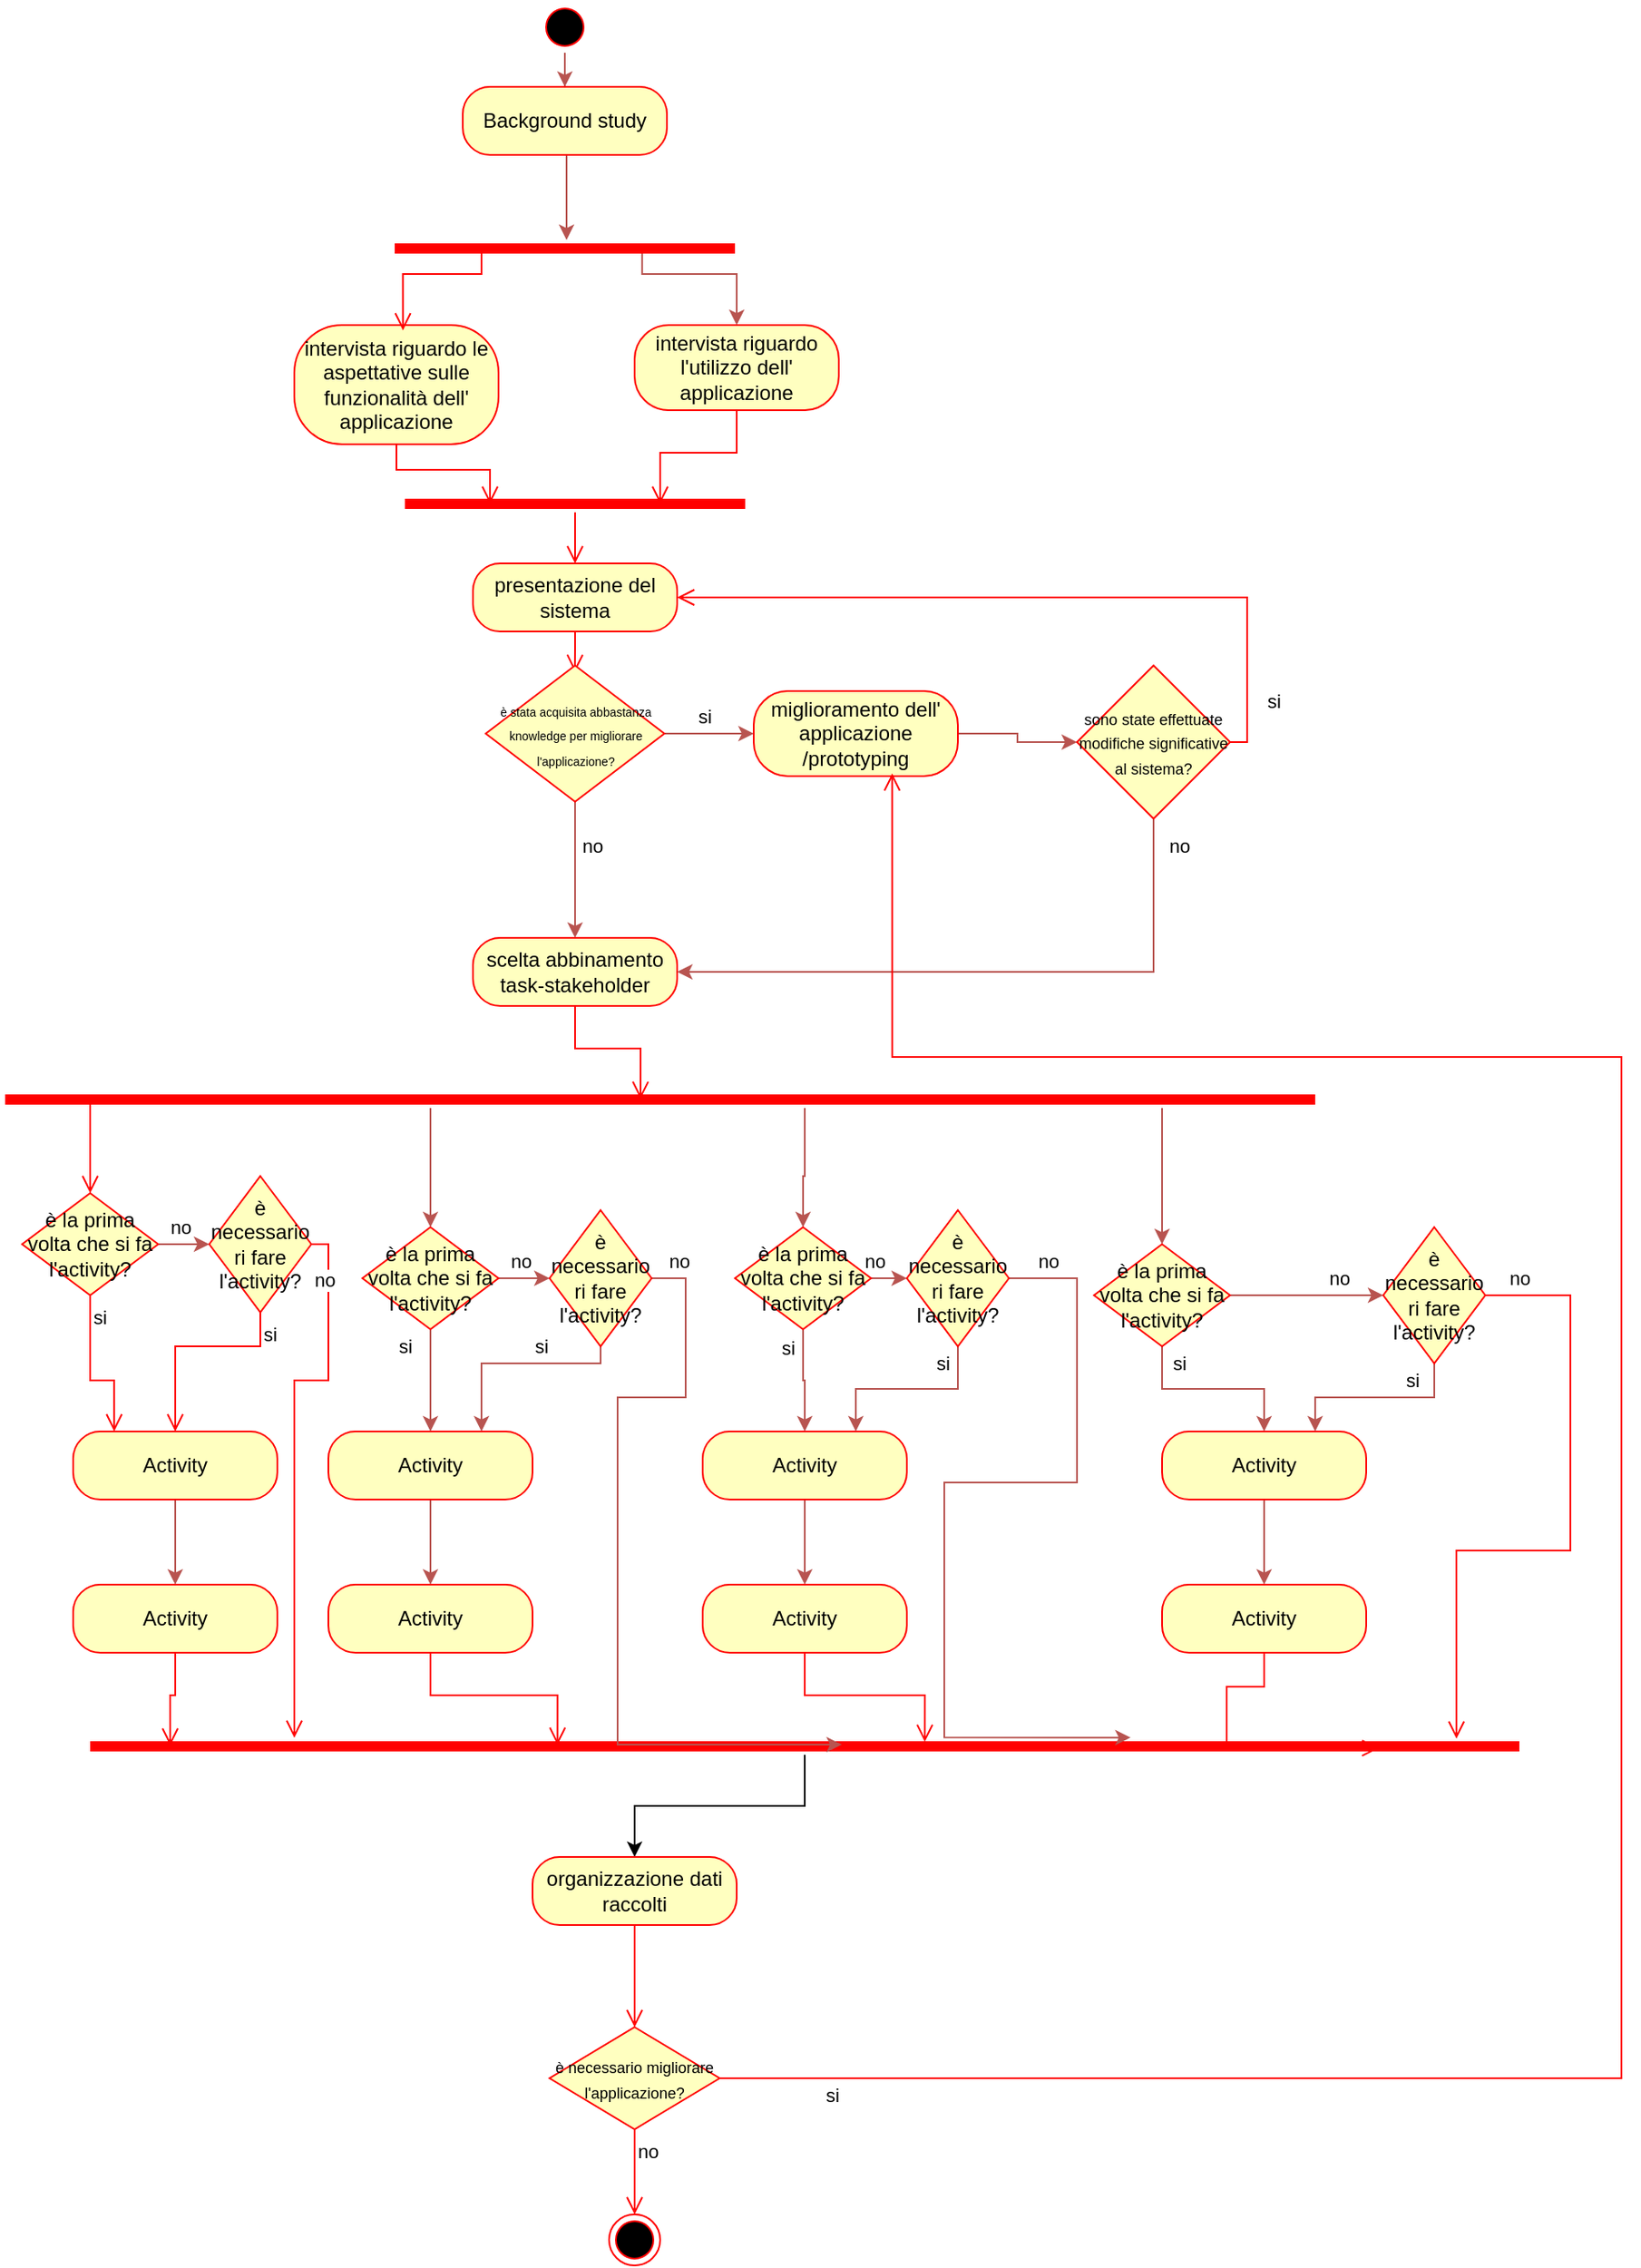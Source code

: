 <mxfile version="24.8.0">
  <diagram name="Pagina-1" id="WEDdbitrVK0wtf-hzy_Y">
    <mxGraphModel dx="724" dy="385" grid="1" gridSize="10" guides="1" tooltips="1" connect="1" arrows="1" fold="1" page="1" pageScale="1" pageWidth="827" pageHeight="1169" math="0" shadow="0">
      <root>
        <mxCell id="0" />
        <mxCell id="1" parent="0" />
        <mxCell id="6oTfmbWfJ7Sm30HUCNoA-73" value="" style="edgeStyle=orthogonalEdgeStyle;rounded=0;orthogonalLoop=1;jettySize=auto;html=1;entryX=0.5;entryY=0;entryDx=0;entryDy=0;fillColor=#f8cecc;strokeColor=#b85450;" parent="1" source="6oTfmbWfJ7Sm30HUCNoA-2" target="6oTfmbWfJ7Sm30HUCNoA-4" edge="1">
          <mxGeometry relative="1" as="geometry" />
        </mxCell>
        <mxCell id="6oTfmbWfJ7Sm30HUCNoA-2" value="" style="ellipse;html=1;shape=startState;fillColor=#000000;strokeColor=#ff0000;" parent="1" vertex="1">
          <mxGeometry x="384" width="30" height="30" as="geometry" />
        </mxCell>
        <mxCell id="6oTfmbWfJ7Sm30HUCNoA-74" value="" style="edgeStyle=orthogonalEdgeStyle;rounded=0;orthogonalLoop=1;jettySize=auto;html=1;entryX=0.505;entryY=0.444;entryDx=0;entryDy=0;entryPerimeter=0;fillColor=#f8cecc;strokeColor=#b85450;" parent="1" source="6oTfmbWfJ7Sm30HUCNoA-4" target="6oTfmbWfJ7Sm30HUCNoA-6" edge="1">
          <mxGeometry relative="1" as="geometry">
            <Array as="points">
              <mxPoint x="400" y="110" />
              <mxPoint x="400" y="110" />
            </Array>
          </mxGeometry>
        </mxCell>
        <mxCell id="6oTfmbWfJ7Sm30HUCNoA-4" value="Background study" style="rounded=1;whiteSpace=wrap;html=1;arcSize=40;fontColor=#000000;fillColor=#ffffc0;strokeColor=#ff0000;" parent="1" vertex="1">
          <mxGeometry x="339" y="50" width="120" height="40" as="geometry" />
        </mxCell>
        <mxCell id="6oTfmbWfJ7Sm30HUCNoA-75" value="" style="edgeStyle=orthogonalEdgeStyle;rounded=0;orthogonalLoop=1;jettySize=auto;html=1;entryX=0.5;entryY=0;entryDx=0;entryDy=0;exitX=0.727;exitY=0.507;exitDx=0;exitDy=0;exitPerimeter=0;fillColor=#f8cecc;strokeColor=#b85450;" parent="1" source="6oTfmbWfJ7Sm30HUCNoA-6" target="6oTfmbWfJ7Sm30HUCNoA-10" edge="1">
          <mxGeometry relative="1" as="geometry">
            <Array as="points">
              <mxPoint x="444" y="160" />
              <mxPoint x="500" y="160" />
            </Array>
          </mxGeometry>
        </mxCell>
        <mxCell id="6oTfmbWfJ7Sm30HUCNoA-6" value="" style="shape=line;html=1;strokeWidth=6;strokeColor=#ff0000;" parent="1" vertex="1">
          <mxGeometry x="299" y="100" width="200" height="90" as="geometry" />
        </mxCell>
        <mxCell id="6oTfmbWfJ7Sm30HUCNoA-8" value="intervista riguardo le aspettative sulle funzionalità dell&#39; applicazione" style="rounded=1;whiteSpace=wrap;html=1;arcSize=40;fontColor=#000000;fillColor=#ffffc0;strokeColor=#ff0000;" parent="1" vertex="1">
          <mxGeometry x="240" y="190" width="120" height="70" as="geometry" />
        </mxCell>
        <mxCell id="6oTfmbWfJ7Sm30HUCNoA-9" value="" style="edgeStyle=orthogonalEdgeStyle;html=1;verticalAlign=bottom;endArrow=open;endSize=8;strokeColor=#ff0000;rounded=0;entryX=0.25;entryY=0.5;entryDx=0;entryDy=0;entryPerimeter=0;" parent="1" source="6oTfmbWfJ7Sm30HUCNoA-8" target="6oTfmbWfJ7Sm30HUCNoA-16" edge="1">
          <mxGeometry relative="1" as="geometry">
            <mxPoint x="300" y="340" as="targetPoint" />
          </mxGeometry>
        </mxCell>
        <mxCell id="6oTfmbWfJ7Sm30HUCNoA-10" value="intervista riguardo l&#39;utilizzo dell&#39; applicazione" style="rounded=1;whiteSpace=wrap;html=1;arcSize=40;fontColor=#000000;fillColor=#ffffc0;strokeColor=#ff0000;" parent="1" vertex="1">
          <mxGeometry x="440" y="190" width="120" height="50" as="geometry" />
        </mxCell>
        <mxCell id="6oTfmbWfJ7Sm30HUCNoA-11" value="" style="edgeStyle=orthogonalEdgeStyle;html=1;verticalAlign=bottom;endArrow=open;endSize=8;strokeColor=#ff0000;rounded=0;entryX=0.75;entryY=0.5;entryDx=0;entryDy=0;entryPerimeter=0;" parent="1" source="6oTfmbWfJ7Sm30HUCNoA-10" target="6oTfmbWfJ7Sm30HUCNoA-16" edge="1">
          <mxGeometry relative="1" as="geometry">
            <mxPoint x="500" y="340" as="targetPoint" />
          </mxGeometry>
        </mxCell>
        <mxCell id="6oTfmbWfJ7Sm30HUCNoA-13" value="" style="edgeStyle=orthogonalEdgeStyle;html=1;verticalAlign=bottom;endArrow=open;endSize=8;strokeColor=#ff0000;rounded=0;entryX=0.532;entryY=0.045;entryDx=0;entryDy=0;entryPerimeter=0;exitX=0.25;exitY=0.5;exitDx=0;exitDy=0;exitPerimeter=0;" parent="1" source="6oTfmbWfJ7Sm30HUCNoA-6" target="6oTfmbWfJ7Sm30HUCNoA-8" edge="1">
          <mxGeometry relative="1" as="geometry">
            <mxPoint x="415" y="270" as="targetPoint" />
            <mxPoint x="340" y="209" as="sourcePoint" />
            <Array as="points">
              <mxPoint x="350" y="145" />
              <mxPoint x="350" y="160" />
              <mxPoint x="304" y="160" />
            </Array>
          </mxGeometry>
        </mxCell>
        <mxCell id="6oTfmbWfJ7Sm30HUCNoA-16" value="" style="shape=line;html=1;strokeWidth=6;strokeColor=#ff0000;" parent="1" vertex="1">
          <mxGeometry x="305" y="290" width="200" height="10" as="geometry" />
        </mxCell>
        <mxCell id="6oTfmbWfJ7Sm30HUCNoA-17" value="" style="edgeStyle=orthogonalEdgeStyle;html=1;verticalAlign=bottom;endArrow=open;endSize=8;strokeColor=#ff0000;rounded=0;entryX=0.5;entryY=0;entryDx=0;entryDy=0;" parent="1" source="6oTfmbWfJ7Sm30HUCNoA-16" target="6oTfmbWfJ7Sm30HUCNoA-18" edge="1">
          <mxGeometry relative="1" as="geometry">
            <mxPoint x="400" y="380" as="targetPoint" />
          </mxGeometry>
        </mxCell>
        <mxCell id="6oTfmbWfJ7Sm30HUCNoA-18" value="presentazione del sistema" style="rounded=1;whiteSpace=wrap;html=1;arcSize=40;fontColor=#000000;fillColor=#ffffc0;strokeColor=#ff0000;" parent="1" vertex="1">
          <mxGeometry x="345" y="330" width="120" height="40" as="geometry" />
        </mxCell>
        <mxCell id="6oTfmbWfJ7Sm30HUCNoA-19" value="" style="edgeStyle=orthogonalEdgeStyle;html=1;verticalAlign=bottom;endArrow=open;endSize=8;strokeColor=#ff0000;rounded=0;entryX=0.499;entryY=0.048;entryDx=0;entryDy=0;entryPerimeter=0;" parent="1" source="6oTfmbWfJ7Sm30HUCNoA-18" target="6oTfmbWfJ7Sm30HUCNoA-22" edge="1">
          <mxGeometry relative="1" as="geometry">
            <mxPoint x="400" y="450" as="targetPoint" />
          </mxGeometry>
        </mxCell>
        <mxCell id="6oTfmbWfJ7Sm30HUCNoA-77" value="" style="edgeStyle=orthogonalEdgeStyle;rounded=0;orthogonalLoop=1;jettySize=auto;html=1;fillColor=#f8cecc;strokeColor=#b85450;entryX=0;entryY=0.5;entryDx=0;entryDy=0;" parent="1" source="6oTfmbWfJ7Sm30HUCNoA-22" target="6oTfmbWfJ7Sm30HUCNoA-25" edge="1">
          <mxGeometry relative="1" as="geometry">
            <mxPoint x="520" y="380" as="targetPoint" />
          </mxGeometry>
        </mxCell>
        <mxCell id="6oTfmbWfJ7Sm30HUCNoA-78" value="&lt;div&gt;si&lt;/div&gt;" style="edgeLabel;html=1;align=center;verticalAlign=middle;resizable=0;points=[];" parent="6oTfmbWfJ7Sm30HUCNoA-77" vertex="1" connectable="0">
          <mxGeometry x="-0.222" y="4" relative="1" as="geometry">
            <mxPoint x="3" y="-6" as="offset" />
          </mxGeometry>
        </mxCell>
        <mxCell id="6oTfmbWfJ7Sm30HUCNoA-84" value="" style="edgeStyle=orthogonalEdgeStyle;rounded=0;orthogonalLoop=1;jettySize=auto;html=1;fillColor=#f8cecc;strokeColor=#b85450;" parent="1" source="6oTfmbWfJ7Sm30HUCNoA-22" target="6oTfmbWfJ7Sm30HUCNoA-27" edge="1">
          <mxGeometry relative="1" as="geometry" />
        </mxCell>
        <mxCell id="6oTfmbWfJ7Sm30HUCNoA-85" value="no" style="edgeLabel;html=1;align=center;verticalAlign=middle;resizable=0;points=[];" parent="6oTfmbWfJ7Sm30HUCNoA-84" vertex="1" connectable="0">
          <mxGeometry x="-0.354" y="5" relative="1" as="geometry">
            <mxPoint x="5" as="offset" />
          </mxGeometry>
        </mxCell>
        <mxCell id="6oTfmbWfJ7Sm30HUCNoA-22" value="&lt;font style=&quot;font-size: 7px;&quot;&gt;è stata acquisita abbastanza knowledge per migliorare l&#39;applicazione?&lt;/font&gt;" style="rhombus;whiteSpace=wrap;html=1;fontColor=#000000;fillColor=#ffffc0;strokeColor=#ff0000;" parent="1" vertex="1">
          <mxGeometry x="352.5" y="390" width="105" height="80" as="geometry" />
        </mxCell>
        <mxCell id="6oTfmbWfJ7Sm30HUCNoA-86" value="" style="edgeStyle=orthogonalEdgeStyle;rounded=0;orthogonalLoop=1;jettySize=auto;html=1;fillColor=#f8cecc;strokeColor=#b85450;" parent="1" source="6oTfmbWfJ7Sm30HUCNoA-25" target="6oTfmbWfJ7Sm30HUCNoA-47" edge="1">
          <mxGeometry relative="1" as="geometry" />
        </mxCell>
        <mxCell id="6oTfmbWfJ7Sm30HUCNoA-25" value="miglioramento dell&#39; applicazione /prototyping" style="rounded=1;whiteSpace=wrap;html=1;arcSize=40;fontColor=#000000;fillColor=#ffffc0;strokeColor=#ff0000;" parent="1" vertex="1">
          <mxGeometry x="510" y="405" width="120" height="50" as="geometry" />
        </mxCell>
        <mxCell id="6oTfmbWfJ7Sm30HUCNoA-27" value="scelta abbinamento task-stakeholder" style="rounded=1;whiteSpace=wrap;html=1;arcSize=40;fontColor=#000000;fillColor=#ffffc0;strokeColor=#ff0000;" parent="1" vertex="1">
          <mxGeometry x="345" y="550" width="120" height="40" as="geometry" />
        </mxCell>
        <mxCell id="6oTfmbWfJ7Sm30HUCNoA-28" value="" style="edgeStyle=orthogonalEdgeStyle;html=1;verticalAlign=bottom;endArrow=open;endSize=8;strokeColor=#ff0000;rounded=0;entryX=0.485;entryY=0.466;entryDx=0;entryDy=0;entryPerimeter=0;" parent="1" source="6oTfmbWfJ7Sm30HUCNoA-27" target="6oTfmbWfJ7Sm30HUCNoA-29" edge="1">
          <mxGeometry relative="1" as="geometry">
            <mxPoint x="400" y="640" as="targetPoint" />
            <Array as="points" />
          </mxGeometry>
        </mxCell>
        <mxCell id="pDNAQS96Y4eRlYrxa5AR-19" value="" style="edgeStyle=orthogonalEdgeStyle;rounded=0;orthogonalLoop=1;jettySize=auto;html=1;entryX=0.5;entryY=0;entryDx=0;entryDy=0;fillColor=#f8cecc;strokeColor=#b85450;" edge="1" parent="1" source="6oTfmbWfJ7Sm30HUCNoA-29" target="pDNAQS96Y4eRlYrxa5AR-17">
          <mxGeometry relative="1" as="geometry">
            <Array as="points">
              <mxPoint x="320" y="660" />
              <mxPoint x="320" y="660" />
            </Array>
          </mxGeometry>
        </mxCell>
        <mxCell id="pDNAQS96Y4eRlYrxa5AR-29" value="" style="edgeStyle=orthogonalEdgeStyle;rounded=0;orthogonalLoop=1;jettySize=auto;html=1;fillColor=#f8cecc;strokeColor=#b85450;entryX=0.5;entryY=0;entryDx=0;entryDy=0;" edge="1" parent="1" source="6oTfmbWfJ7Sm30HUCNoA-29" target="pDNAQS96Y4eRlYrxa5AR-27">
          <mxGeometry relative="1" as="geometry">
            <mxPoint x="580" y="700" as="targetPoint" />
            <Array as="points">
              <mxPoint x="540" y="690" />
              <mxPoint x="539" y="690" />
            </Array>
          </mxGeometry>
        </mxCell>
        <mxCell id="pDNAQS96Y4eRlYrxa5AR-40" value="" style="edgeStyle=orthogonalEdgeStyle;rounded=0;orthogonalLoop=1;jettySize=auto;html=1;entryX=0.5;entryY=0;entryDx=0;entryDy=0;fillColor=#f8cecc;strokeColor=#b85450;" edge="1" parent="1" source="6oTfmbWfJ7Sm30HUCNoA-29" target="pDNAQS96Y4eRlYrxa5AR-38">
          <mxGeometry relative="1" as="geometry">
            <Array as="points">
              <mxPoint x="750" y="670" />
              <mxPoint x="750" y="670" />
            </Array>
          </mxGeometry>
        </mxCell>
        <mxCell id="6oTfmbWfJ7Sm30HUCNoA-29" value="" style="shape=line;html=1;strokeWidth=6;strokeColor=#ff0000;" parent="1" vertex="1">
          <mxGeometry x="70" y="640" width="770" height="10" as="geometry" />
        </mxCell>
        <mxCell id="6oTfmbWfJ7Sm30HUCNoA-32" value="" style="edgeStyle=orthogonalEdgeStyle;html=1;verticalAlign=bottom;endArrow=open;endSize=8;strokeColor=#ff0000;rounded=0;entryX=0.5;entryY=0;entryDx=0;entryDy=0;exitX=0.079;exitY=0.4;exitDx=0;exitDy=0;exitPerimeter=0;" parent="1" source="6oTfmbWfJ7Sm30HUCNoA-29" target="pDNAQS96Y4eRlYrxa5AR-4" edge="1">
          <mxGeometry relative="1" as="geometry">
            <mxPoint x="245" y="700" as="targetPoint" />
            <mxPoint x="130" y="650" as="sourcePoint" />
            <Array as="points">
              <mxPoint x="120" y="670" />
              <mxPoint x="120" y="670" />
            </Array>
          </mxGeometry>
        </mxCell>
        <mxCell id="6oTfmbWfJ7Sm30HUCNoA-59" value="" style="edgeStyle=orthogonalEdgeStyle;rounded=0;orthogonalLoop=1;jettySize=auto;html=1;fillColor=#f8cecc;strokeColor=#b85450;" parent="1" source="6oTfmbWfJ7Sm30HUCNoA-36" target="6oTfmbWfJ7Sm30HUCNoA-51" edge="1">
          <mxGeometry relative="1" as="geometry" />
        </mxCell>
        <mxCell id="6oTfmbWfJ7Sm30HUCNoA-36" value="Activity" style="rounded=1;whiteSpace=wrap;html=1;arcSize=40;fontColor=#000000;fillColor=#ffffc0;strokeColor=#ff0000;" parent="1" vertex="1">
          <mxGeometry x="110" y="840" width="120" height="40" as="geometry" />
        </mxCell>
        <mxCell id="6oTfmbWfJ7Sm30HUCNoA-60" value="" style="edgeStyle=orthogonalEdgeStyle;rounded=0;orthogonalLoop=1;jettySize=auto;html=1;fillColor=#f8cecc;strokeColor=#b85450;" parent="1" source="6oTfmbWfJ7Sm30HUCNoA-38" target="6oTfmbWfJ7Sm30HUCNoA-53" edge="1">
          <mxGeometry relative="1" as="geometry" />
        </mxCell>
        <mxCell id="6oTfmbWfJ7Sm30HUCNoA-38" value="Activity" style="rounded=1;whiteSpace=wrap;html=1;arcSize=40;fontColor=#000000;fillColor=#ffffc0;strokeColor=#ff0000;" parent="1" vertex="1">
          <mxGeometry x="260" y="840" width="120" height="40" as="geometry" />
        </mxCell>
        <mxCell id="6oTfmbWfJ7Sm30HUCNoA-61" value="" style="edgeStyle=orthogonalEdgeStyle;rounded=0;orthogonalLoop=1;jettySize=auto;html=1;fillColor=#f8cecc;strokeColor=#b85450;" parent="1" source="6oTfmbWfJ7Sm30HUCNoA-40" target="6oTfmbWfJ7Sm30HUCNoA-55" edge="1">
          <mxGeometry relative="1" as="geometry" />
        </mxCell>
        <mxCell id="6oTfmbWfJ7Sm30HUCNoA-40" value="Activity" style="rounded=1;whiteSpace=wrap;html=1;arcSize=40;fontColor=#000000;fillColor=#ffffc0;strokeColor=#ff0000;" parent="1" vertex="1">
          <mxGeometry x="480" y="840" width="120" height="40" as="geometry" />
        </mxCell>
        <mxCell id="6oTfmbWfJ7Sm30HUCNoA-62" value="" style="edgeStyle=orthogonalEdgeStyle;rounded=0;orthogonalLoop=1;jettySize=auto;html=1;fillColor=#f8cecc;strokeColor=#b85450;" parent="1" source="6oTfmbWfJ7Sm30HUCNoA-42" target="6oTfmbWfJ7Sm30HUCNoA-57" edge="1">
          <mxGeometry relative="1" as="geometry" />
        </mxCell>
        <mxCell id="6oTfmbWfJ7Sm30HUCNoA-42" value="Activity" style="rounded=1;whiteSpace=wrap;html=1;arcSize=40;fontColor=#000000;fillColor=#ffffc0;strokeColor=#ff0000;" parent="1" vertex="1">
          <mxGeometry x="750" y="840" width="120" height="40" as="geometry" />
        </mxCell>
        <mxCell id="6oTfmbWfJ7Sm30HUCNoA-82" value="" style="edgeStyle=orthogonalEdgeStyle;rounded=0;orthogonalLoop=1;jettySize=auto;html=1;fillColor=#f8cecc;strokeColor=#b85450;" parent="1" source="6oTfmbWfJ7Sm30HUCNoA-47" target="6oTfmbWfJ7Sm30HUCNoA-27" edge="1">
          <mxGeometry relative="1" as="geometry">
            <Array as="points">
              <mxPoint x="745" y="570" />
            </Array>
          </mxGeometry>
        </mxCell>
        <mxCell id="6oTfmbWfJ7Sm30HUCNoA-83" value="&lt;div&gt;no&lt;/div&gt;" style="edgeLabel;html=1;align=center;verticalAlign=middle;resizable=0;points=[];" parent="6oTfmbWfJ7Sm30HUCNoA-82" vertex="1" connectable="0">
          <mxGeometry x="-0.914" y="3" relative="1" as="geometry">
            <mxPoint x="12" as="offset" />
          </mxGeometry>
        </mxCell>
        <mxCell id="6oTfmbWfJ7Sm30HUCNoA-47" value="&lt;font style=&quot;font-size: 9px;&quot;&gt;sono state effettuate modifiche significative al sistema?&lt;/font&gt;" style="rhombus;whiteSpace=wrap;html=1;fontColor=#000000;fillColor=#ffffc0;strokeColor=#ff0000;" parent="1" vertex="1">
          <mxGeometry x="700" y="390" width="90" height="90" as="geometry" />
        </mxCell>
        <mxCell id="6oTfmbWfJ7Sm30HUCNoA-48" value="si" style="edgeStyle=orthogonalEdgeStyle;html=1;align=left;verticalAlign=bottom;endArrow=open;endSize=8;strokeColor=#ff0000;rounded=0;entryX=1;entryY=0.5;entryDx=0;entryDy=0;exitX=1;exitY=0.5;exitDx=0;exitDy=0;" parent="1" source="6oTfmbWfJ7Sm30HUCNoA-47" target="6oTfmbWfJ7Sm30HUCNoA-18" edge="1">
          <mxGeometry x="-0.884" y="-10" relative="1" as="geometry">
            <mxPoint x="580" y="340" as="targetPoint" />
            <mxPoint x="770.034" y="420.034" as="sourcePoint" />
            <mxPoint as="offset" />
          </mxGeometry>
        </mxCell>
        <mxCell id="6oTfmbWfJ7Sm30HUCNoA-51" value="Activity" style="rounded=1;whiteSpace=wrap;html=1;arcSize=40;fontColor=#000000;fillColor=#ffffc0;strokeColor=#ff0000;" parent="1" vertex="1">
          <mxGeometry x="110" y="930" width="120" height="40" as="geometry" />
        </mxCell>
        <mxCell id="6oTfmbWfJ7Sm30HUCNoA-52" value="" style="edgeStyle=orthogonalEdgeStyle;html=1;verticalAlign=bottom;endArrow=open;endSize=8;strokeColor=#ff0000;rounded=0;entryX=0.056;entryY=0.459;entryDx=0;entryDy=0;entryPerimeter=0;" parent="1" source="6oTfmbWfJ7Sm30HUCNoA-51" target="6oTfmbWfJ7Sm30HUCNoA-63" edge="1">
          <mxGeometry relative="1" as="geometry">
            <mxPoint x="210" y="890" as="targetPoint" />
          </mxGeometry>
        </mxCell>
        <mxCell id="6oTfmbWfJ7Sm30HUCNoA-53" value="Activity" style="rounded=1;whiteSpace=wrap;html=1;arcSize=40;fontColor=#000000;fillColor=#ffffc0;strokeColor=#ff0000;" parent="1" vertex="1">
          <mxGeometry x="260" y="930" width="120" height="40" as="geometry" />
        </mxCell>
        <mxCell id="6oTfmbWfJ7Sm30HUCNoA-54" value="" style="edgeStyle=orthogonalEdgeStyle;html=1;verticalAlign=bottom;endArrow=open;endSize=8;strokeColor=#ff0000;rounded=0;entryX=0.327;entryY=0.414;entryDx=0;entryDy=0;entryPerimeter=0;" parent="1" source="6oTfmbWfJ7Sm30HUCNoA-53" target="6oTfmbWfJ7Sm30HUCNoA-63" edge="1">
          <mxGeometry relative="1" as="geometry">
            <mxPoint x="354" y="890" as="targetPoint" />
          </mxGeometry>
        </mxCell>
        <mxCell id="6oTfmbWfJ7Sm30HUCNoA-55" value="Activity" style="rounded=1;whiteSpace=wrap;html=1;arcSize=40;fontColor=#000000;fillColor=#ffffc0;strokeColor=#ff0000;" parent="1" vertex="1">
          <mxGeometry x="480" y="930" width="120" height="40" as="geometry" />
        </mxCell>
        <mxCell id="6oTfmbWfJ7Sm30HUCNoA-56" value="" style="edgeStyle=orthogonalEdgeStyle;html=1;verticalAlign=bottom;endArrow=open;endSize=8;strokeColor=#ff0000;rounded=0;entryX=0.584;entryY=0.243;entryDx=0;entryDy=0;entryPerimeter=0;" parent="1" source="6oTfmbWfJ7Sm30HUCNoA-55" target="6oTfmbWfJ7Sm30HUCNoA-63" edge="1">
          <mxGeometry relative="1" as="geometry">
            <mxPoint x="490" y="890" as="targetPoint" />
          </mxGeometry>
        </mxCell>
        <mxCell id="6oTfmbWfJ7Sm30HUCNoA-57" value="Activity" style="rounded=1;whiteSpace=wrap;html=1;arcSize=40;fontColor=#000000;fillColor=#ffffc0;strokeColor=#ff0000;" parent="1" vertex="1">
          <mxGeometry x="750" y="930" width="120" height="40" as="geometry" />
        </mxCell>
        <mxCell id="6oTfmbWfJ7Sm30HUCNoA-58" value="" style="edgeStyle=orthogonalEdgeStyle;html=1;verticalAlign=bottom;endArrow=open;endSize=8;strokeColor=#ff0000;rounded=0;entryX=0.902;entryY=0.603;entryDx=0;entryDy=0;entryPerimeter=0;" parent="1" source="6oTfmbWfJ7Sm30HUCNoA-57" target="6oTfmbWfJ7Sm30HUCNoA-63" edge="1">
          <mxGeometry relative="1" as="geometry">
            <mxPoint x="620" y="890" as="targetPoint" />
            <Array as="points">
              <mxPoint x="810" y="990" />
              <mxPoint x="788" y="990" />
            </Array>
          </mxGeometry>
        </mxCell>
        <mxCell id="pDNAQS96Y4eRlYrxa5AR-3" value="" style="edgeStyle=orthogonalEdgeStyle;rounded=0;orthogonalLoop=1;jettySize=auto;html=1;" edge="1" parent="1" source="6oTfmbWfJ7Sm30HUCNoA-63" target="6oTfmbWfJ7Sm30HUCNoA-65">
          <mxGeometry relative="1" as="geometry" />
        </mxCell>
        <mxCell id="6oTfmbWfJ7Sm30HUCNoA-63" value="" style="shape=line;html=1;strokeWidth=6;strokeColor=#ff0000;" parent="1" vertex="1">
          <mxGeometry x="120" y="1020" width="840" height="10" as="geometry" />
        </mxCell>
        <mxCell id="6oTfmbWfJ7Sm30HUCNoA-65" value="organizzazione dati raccolti" style="rounded=1;whiteSpace=wrap;html=1;arcSize=40;fontColor=#000000;fillColor=#ffffc0;strokeColor=#ff0000;" parent="1" vertex="1">
          <mxGeometry x="380" y="1090" width="120" height="40" as="geometry" />
        </mxCell>
        <mxCell id="6oTfmbWfJ7Sm30HUCNoA-66" value="" style="edgeStyle=orthogonalEdgeStyle;html=1;verticalAlign=bottom;endArrow=open;endSize=8;strokeColor=#ff0000;rounded=0;entryX=0.5;entryY=0;entryDx=0;entryDy=0;" parent="1" source="6oTfmbWfJ7Sm30HUCNoA-65" target="6oTfmbWfJ7Sm30HUCNoA-68" edge="1">
          <mxGeometry relative="1" as="geometry">
            <mxPoint x="440" y="1030" as="targetPoint" />
          </mxGeometry>
        </mxCell>
        <mxCell id="6oTfmbWfJ7Sm30HUCNoA-68" value="&lt;font style=&quot;font-size: 9px;&quot;&gt;è necessario migliorare l&#39;applicazione?&lt;/font&gt;" style="rhombus;whiteSpace=wrap;html=1;fontColor=#000000;fillColor=#ffffc0;strokeColor=#ff0000;" parent="1" vertex="1">
          <mxGeometry x="390" y="1190" width="100" height="60" as="geometry" />
        </mxCell>
        <mxCell id="6oTfmbWfJ7Sm30HUCNoA-70" value="no" style="edgeStyle=orthogonalEdgeStyle;html=1;align=left;verticalAlign=top;endArrow=open;endSize=8;strokeColor=#ff0000;rounded=0;" parent="1" source="6oTfmbWfJ7Sm30HUCNoA-68" target="6oTfmbWfJ7Sm30HUCNoA-71" edge="1">
          <mxGeometry x="-1" relative="1" as="geometry">
            <mxPoint x="440" y="1115" as="targetPoint" />
          </mxGeometry>
        </mxCell>
        <mxCell id="6oTfmbWfJ7Sm30HUCNoA-71" value="" style="ellipse;html=1;shape=endState;fillColor=#000000;strokeColor=#ff0000;" parent="1" vertex="1">
          <mxGeometry x="425" y="1300" width="30" height="30" as="geometry" />
        </mxCell>
        <mxCell id="6oTfmbWfJ7Sm30HUCNoA-87" value="" style="edgeStyle=orthogonalEdgeStyle;html=1;verticalAlign=bottom;endArrow=open;endSize=8;strokeColor=#ff0000;rounded=0;entryX=0.678;entryY=0.967;entryDx=0;entryDy=0;entryPerimeter=0;exitX=1;exitY=0.5;exitDx=0;exitDy=0;" parent="1" source="6oTfmbWfJ7Sm30HUCNoA-68" target="6oTfmbWfJ7Sm30HUCNoA-25" edge="1">
          <mxGeometry relative="1" as="geometry">
            <mxPoint x="629.5" y="1090" as="targetPoint" />
            <mxPoint x="628.5" y="1008" as="sourcePoint" />
            <Array as="points">
              <mxPoint x="1020" y="1220" />
              <mxPoint x="1020" y="620" />
              <mxPoint x="591" y="620" />
            </Array>
          </mxGeometry>
        </mxCell>
        <mxCell id="6oTfmbWfJ7Sm30HUCNoA-88" value="si" style="edgeLabel;html=1;align=center;verticalAlign=middle;resizable=0;points=[];" parent="6oTfmbWfJ7Sm30HUCNoA-87" vertex="1" connectable="0">
          <mxGeometry x="-0.835" y="-3" relative="1" as="geometry">
            <mxPoint x="-77" y="7" as="offset" />
          </mxGeometry>
        </mxCell>
        <mxCell id="pDNAQS96Y4eRlYrxa5AR-13" value="" style="edgeStyle=orthogonalEdgeStyle;rounded=0;orthogonalLoop=1;jettySize=auto;html=1;fillColor=#f8cecc;strokeColor=#b85450;" edge="1" parent="1" source="pDNAQS96Y4eRlYrxa5AR-4" target="pDNAQS96Y4eRlYrxa5AR-10">
          <mxGeometry relative="1" as="geometry" />
        </mxCell>
        <mxCell id="pDNAQS96Y4eRlYrxa5AR-14" value="no" style="edgeLabel;html=1;align=center;verticalAlign=middle;resizable=0;points=[];" vertex="1" connectable="0" parent="pDNAQS96Y4eRlYrxa5AR-13">
          <mxGeometry x="0.54" y="-2" relative="1" as="geometry">
            <mxPoint x="-6" y="-12" as="offset" />
          </mxGeometry>
        </mxCell>
        <mxCell id="pDNAQS96Y4eRlYrxa5AR-4" value="è la prima volta che si fa l&#39;activity?" style="rhombus;whiteSpace=wrap;html=1;fontColor=#000000;fillColor=#ffffc0;strokeColor=#ff0000;" vertex="1" parent="1">
          <mxGeometry x="80" y="700" width="80" height="60" as="geometry" />
        </mxCell>
        <mxCell id="pDNAQS96Y4eRlYrxa5AR-6" value="si" style="edgeStyle=orthogonalEdgeStyle;html=1;align=left;verticalAlign=top;endArrow=open;endSize=8;strokeColor=#ff0000;rounded=0;entryX=0.201;entryY=0;entryDx=0;entryDy=0;entryPerimeter=0;" edge="1" source="pDNAQS96Y4eRlYrxa5AR-4" parent="1" target="6oTfmbWfJ7Sm30HUCNoA-36">
          <mxGeometry x="-1" relative="1" as="geometry">
            <mxPoint x="80" y="840" as="targetPoint" />
            <Array as="points">
              <mxPoint x="120" y="810" />
              <mxPoint x="134" y="810" />
            </Array>
          </mxGeometry>
        </mxCell>
        <mxCell id="pDNAQS96Y4eRlYrxa5AR-10" value="è necessario ri fare l&#39;activity?" style="rhombus;whiteSpace=wrap;html=1;fontColor=#000000;fillColor=#ffffc0;strokeColor=#ff0000;" vertex="1" parent="1">
          <mxGeometry x="190" y="690" width="60" height="80" as="geometry" />
        </mxCell>
        <mxCell id="pDNAQS96Y4eRlYrxa5AR-11" value="no" style="edgeStyle=orthogonalEdgeStyle;html=1;align=left;verticalAlign=bottom;endArrow=open;endSize=8;strokeColor=#ff0000;rounded=0;" edge="1" parent="1">
          <mxGeometry x="-0.75" y="-10" relative="1" as="geometry">
            <mxPoint x="240" y="1020" as="targetPoint" />
            <mxPoint x="250" y="730" as="sourcePoint" />
            <Array as="points">
              <mxPoint x="260" y="730" />
              <mxPoint x="260" y="810" />
              <mxPoint x="240" y="810" />
              <mxPoint x="240" y="1020" />
            </Array>
            <mxPoint as="offset" />
          </mxGeometry>
        </mxCell>
        <mxCell id="pDNAQS96Y4eRlYrxa5AR-12" value="&lt;div&gt;si&lt;/div&gt;" style="edgeStyle=orthogonalEdgeStyle;html=1;align=left;verticalAlign=top;endArrow=open;endSize=8;strokeColor=#ff0000;rounded=0;entryX=0.5;entryY=0;entryDx=0;entryDy=0;" edge="1" source="pDNAQS96Y4eRlYrxa5AR-10" parent="1" target="6oTfmbWfJ7Sm30HUCNoA-36">
          <mxGeometry x="-1" relative="1" as="geometry">
            <mxPoint x="230" y="810" as="targetPoint" />
            <Array as="points">
              <mxPoint x="220" y="790" />
              <mxPoint x="170" y="790" />
            </Array>
          </mxGeometry>
        </mxCell>
        <mxCell id="pDNAQS96Y4eRlYrxa5AR-15" value="" style="edgeStyle=orthogonalEdgeStyle;rounded=0;orthogonalLoop=1;jettySize=auto;html=1;fillColor=#f8cecc;strokeColor=#b85450;" edge="1" parent="1" source="pDNAQS96Y4eRlYrxa5AR-17" target="pDNAQS96Y4eRlYrxa5AR-18">
          <mxGeometry relative="1" as="geometry" />
        </mxCell>
        <mxCell id="pDNAQS96Y4eRlYrxa5AR-16" value="no" style="edgeLabel;html=1;align=center;verticalAlign=middle;resizable=0;points=[];" vertex="1" connectable="0" parent="pDNAQS96Y4eRlYrxa5AR-15">
          <mxGeometry x="0.54" y="-2" relative="1" as="geometry">
            <mxPoint x="-6" y="-12" as="offset" />
          </mxGeometry>
        </mxCell>
        <mxCell id="pDNAQS96Y4eRlYrxa5AR-20" value="" style="edgeStyle=orthogonalEdgeStyle;rounded=0;orthogonalLoop=1;jettySize=auto;html=1;fillColor=#f8cecc;strokeColor=#b85450;" edge="1" parent="1" source="pDNAQS96Y4eRlYrxa5AR-17" target="6oTfmbWfJ7Sm30HUCNoA-38">
          <mxGeometry relative="1" as="geometry" />
        </mxCell>
        <mxCell id="pDNAQS96Y4eRlYrxa5AR-42" value="si" style="edgeLabel;html=1;align=center;verticalAlign=middle;resizable=0;points=[];" vertex="1" connectable="0" parent="pDNAQS96Y4eRlYrxa5AR-20">
          <mxGeometry x="-0.5" y="2" relative="1" as="geometry">
            <mxPoint x="-17" y="-5" as="offset" />
          </mxGeometry>
        </mxCell>
        <mxCell id="pDNAQS96Y4eRlYrxa5AR-17" value="è la prima volta che si fa l&#39;activity?" style="rhombus;whiteSpace=wrap;html=1;fontColor=#000000;fillColor=#ffffc0;strokeColor=#ff0000;" vertex="1" parent="1">
          <mxGeometry x="280" y="720" width="80" height="60" as="geometry" />
        </mxCell>
        <mxCell id="pDNAQS96Y4eRlYrxa5AR-21" value="" style="edgeStyle=orthogonalEdgeStyle;rounded=0;orthogonalLoop=1;jettySize=auto;html=1;entryX=0.75;entryY=0;entryDx=0;entryDy=0;fillColor=#f8cecc;strokeColor=#b85450;" edge="1" parent="1" source="pDNAQS96Y4eRlYrxa5AR-18" target="6oTfmbWfJ7Sm30HUCNoA-38">
          <mxGeometry relative="1" as="geometry">
            <Array as="points">
              <mxPoint x="420" y="800" />
              <mxPoint x="350" y="800" />
            </Array>
          </mxGeometry>
        </mxCell>
        <mxCell id="pDNAQS96Y4eRlYrxa5AR-22" value="si" style="edgeLabel;html=1;align=center;verticalAlign=middle;resizable=0;points=[];" vertex="1" connectable="0" parent="pDNAQS96Y4eRlYrxa5AR-21">
          <mxGeometry x="-0.617" y="-4" relative="1" as="geometry">
            <mxPoint x="-22" y="-6" as="offset" />
          </mxGeometry>
        </mxCell>
        <mxCell id="pDNAQS96Y4eRlYrxa5AR-23" value="" style="edgeStyle=orthogonalEdgeStyle;rounded=0;orthogonalLoop=1;jettySize=auto;html=1;fillColor=#f8cecc;strokeColor=#b85450;entryX=0.526;entryY=0.397;entryDx=0;entryDy=0;entryPerimeter=0;exitX=1;exitY=0.5;exitDx=0;exitDy=0;" edge="1" parent="1" source="pDNAQS96Y4eRlYrxa5AR-18" target="6oTfmbWfJ7Sm30HUCNoA-63">
          <mxGeometry relative="1" as="geometry">
            <mxPoint x="464.01" y="749.48" as="sourcePoint" />
            <mxPoint x="406" y="1020" as="targetPoint" />
            <Array as="points">
              <mxPoint x="470" y="750" />
              <mxPoint x="470" y="820" />
              <mxPoint x="430" y="820" />
              <mxPoint x="430" y="1024" />
            </Array>
          </mxGeometry>
        </mxCell>
        <mxCell id="pDNAQS96Y4eRlYrxa5AR-24" value="si" style="edgeLabel;html=1;align=center;verticalAlign=middle;resizable=0;points=[];" vertex="1" connectable="0" parent="pDNAQS96Y4eRlYrxa5AR-23">
          <mxGeometry x="0.247" relative="1" as="geometry">
            <mxPoint x="100" y="-190" as="offset" />
          </mxGeometry>
        </mxCell>
        <mxCell id="pDNAQS96Y4eRlYrxa5AR-31" value="no" style="edgeLabel;html=1;align=center;verticalAlign=middle;resizable=0;points=[];" vertex="1" connectable="0" parent="pDNAQS96Y4eRlYrxa5AR-23">
          <mxGeometry x="-0.933" y="2" relative="1" as="geometry">
            <mxPoint y="-8" as="offset" />
          </mxGeometry>
        </mxCell>
        <mxCell id="pDNAQS96Y4eRlYrxa5AR-18" value="è necessario ri fare l&#39;activity?" style="rhombus;whiteSpace=wrap;html=1;fontColor=#000000;fillColor=#ffffc0;strokeColor=#ff0000;" vertex="1" parent="1">
          <mxGeometry x="390" y="710" width="60" height="80" as="geometry" />
        </mxCell>
        <mxCell id="pDNAQS96Y4eRlYrxa5AR-25" value="" style="edgeStyle=orthogonalEdgeStyle;rounded=0;orthogonalLoop=1;jettySize=auto;html=1;fillColor=#f8cecc;strokeColor=#b85450;" edge="1" parent="1" source="pDNAQS96Y4eRlYrxa5AR-27" target="pDNAQS96Y4eRlYrxa5AR-28">
          <mxGeometry relative="1" as="geometry" />
        </mxCell>
        <mxCell id="pDNAQS96Y4eRlYrxa5AR-26" value="no" style="edgeLabel;html=1;align=center;verticalAlign=middle;resizable=0;points=[];" vertex="1" connectable="0" parent="pDNAQS96Y4eRlYrxa5AR-25">
          <mxGeometry x="0.54" y="-2" relative="1" as="geometry">
            <mxPoint x="-6" y="-12" as="offset" />
          </mxGeometry>
        </mxCell>
        <mxCell id="pDNAQS96Y4eRlYrxa5AR-30" value="" style="edgeStyle=orthogonalEdgeStyle;rounded=0;orthogonalLoop=1;jettySize=auto;html=1;fillColor=#f8cecc;strokeColor=#b85450;" edge="1" parent="1" source="pDNAQS96Y4eRlYrxa5AR-27" target="6oTfmbWfJ7Sm30HUCNoA-40">
          <mxGeometry relative="1" as="geometry" />
        </mxCell>
        <mxCell id="pDNAQS96Y4eRlYrxa5AR-27" value="è la prima volta che si fa l&#39;activity?" style="rhombus;whiteSpace=wrap;html=1;fontColor=#000000;fillColor=#ffffc0;strokeColor=#ff0000;" vertex="1" parent="1">
          <mxGeometry x="499" y="720" width="80" height="60" as="geometry" />
        </mxCell>
        <mxCell id="pDNAQS96Y4eRlYrxa5AR-32" value="" style="edgeStyle=orthogonalEdgeStyle;rounded=0;orthogonalLoop=1;jettySize=auto;html=1;entryX=0.75;entryY=0;entryDx=0;entryDy=0;fillColor=#f8cecc;strokeColor=#b85450;" edge="1" parent="1" source="pDNAQS96Y4eRlYrxa5AR-28" target="6oTfmbWfJ7Sm30HUCNoA-40">
          <mxGeometry relative="1" as="geometry">
            <Array as="points">
              <mxPoint x="630" y="815" />
              <mxPoint x="570" y="815" />
            </Array>
          </mxGeometry>
        </mxCell>
        <mxCell id="pDNAQS96Y4eRlYrxa5AR-33" value="si" style="edgeLabel;html=1;align=center;verticalAlign=middle;resizable=0;points=[];" vertex="1" connectable="0" parent="pDNAQS96Y4eRlYrxa5AR-32">
          <mxGeometry x="0.085" y="-4" relative="1" as="geometry">
            <mxPoint x="25" y="-11" as="offset" />
          </mxGeometry>
        </mxCell>
        <mxCell id="pDNAQS96Y4eRlYrxa5AR-34" value="" style="edgeStyle=orthogonalEdgeStyle;rounded=0;orthogonalLoop=1;jettySize=auto;html=1;entryX=0.728;entryY=-0.017;entryDx=0;entryDy=0;entryPerimeter=0;fillColor=#f8cecc;strokeColor=#b85450;" edge="1" parent="1" source="pDNAQS96Y4eRlYrxa5AR-28" target="6oTfmbWfJ7Sm30HUCNoA-63">
          <mxGeometry relative="1" as="geometry">
            <Array as="points">
              <mxPoint x="700" y="750" />
              <mxPoint x="700" y="870" />
              <mxPoint x="622" y="870" />
            </Array>
          </mxGeometry>
        </mxCell>
        <mxCell id="pDNAQS96Y4eRlYrxa5AR-35" value="no" style="edgeLabel;html=1;align=center;verticalAlign=middle;resizable=0;points=[];" vertex="1" connectable="0" parent="pDNAQS96Y4eRlYrxa5AR-34">
          <mxGeometry x="-0.949" y="2" relative="1" as="geometry">
            <mxPoint x="10" y="-8" as="offset" />
          </mxGeometry>
        </mxCell>
        <mxCell id="pDNAQS96Y4eRlYrxa5AR-28" value="è necessario ri fare l&#39;activity?" style="rhombus;whiteSpace=wrap;html=1;fontColor=#000000;fillColor=#ffffc0;strokeColor=#ff0000;" vertex="1" parent="1">
          <mxGeometry x="600" y="710" width="60" height="80" as="geometry" />
        </mxCell>
        <mxCell id="pDNAQS96Y4eRlYrxa5AR-36" value="" style="edgeStyle=orthogonalEdgeStyle;rounded=0;orthogonalLoop=1;jettySize=auto;html=1;fillColor=#f8cecc;strokeColor=#b85450;" edge="1" parent="1" source="pDNAQS96Y4eRlYrxa5AR-38" target="pDNAQS96Y4eRlYrxa5AR-39">
          <mxGeometry relative="1" as="geometry" />
        </mxCell>
        <mxCell id="pDNAQS96Y4eRlYrxa5AR-37" value="no" style="edgeLabel;html=1;align=center;verticalAlign=middle;resizable=0;points=[];" vertex="1" connectable="0" parent="pDNAQS96Y4eRlYrxa5AR-36">
          <mxGeometry x="0.54" y="-2" relative="1" as="geometry">
            <mxPoint x="-6" y="-12" as="offset" />
          </mxGeometry>
        </mxCell>
        <mxCell id="pDNAQS96Y4eRlYrxa5AR-41" value="" style="edgeStyle=orthogonalEdgeStyle;rounded=0;orthogonalLoop=1;jettySize=auto;html=1;fillColor=#f8cecc;strokeColor=#b85450;" edge="1" parent="1" source="pDNAQS96Y4eRlYrxa5AR-38" target="6oTfmbWfJ7Sm30HUCNoA-42">
          <mxGeometry relative="1" as="geometry" />
        </mxCell>
        <mxCell id="pDNAQS96Y4eRlYrxa5AR-43" value="si" style="edgeLabel;html=1;align=center;verticalAlign=middle;resizable=0;points=[];" vertex="1" connectable="0" parent="pDNAQS96Y4eRlYrxa5AR-41">
          <mxGeometry x="-0.161" y="1" relative="1" as="geometry">
            <mxPoint x="-11" y="-14" as="offset" />
          </mxGeometry>
        </mxCell>
        <mxCell id="pDNAQS96Y4eRlYrxa5AR-38" value="è la prima volta che si fa l&#39;activity?" style="rhombus;whiteSpace=wrap;html=1;fontColor=#000000;fillColor=#ffffc0;strokeColor=#ff0000;" vertex="1" parent="1">
          <mxGeometry x="710" y="730" width="80" height="60" as="geometry" />
        </mxCell>
        <mxCell id="pDNAQS96Y4eRlYrxa5AR-44" value="" style="edgeStyle=orthogonalEdgeStyle;rounded=0;orthogonalLoop=1;jettySize=auto;html=1;fillColor=#f8cecc;strokeColor=#b85450;" edge="1" parent="1" source="pDNAQS96Y4eRlYrxa5AR-39" target="6oTfmbWfJ7Sm30HUCNoA-42">
          <mxGeometry relative="1" as="geometry">
            <Array as="points">
              <mxPoint x="910" y="820" />
              <mxPoint x="840" y="820" />
            </Array>
          </mxGeometry>
        </mxCell>
        <mxCell id="pDNAQS96Y4eRlYrxa5AR-45" value="&lt;div&gt;si&lt;/div&gt;" style="edgeLabel;html=1;align=center;verticalAlign=middle;resizable=0;points=[];" vertex="1" connectable="0" parent="pDNAQS96Y4eRlYrxa5AR-44">
          <mxGeometry x="-0.395" y="-4" relative="1" as="geometry">
            <mxPoint y="-6" as="offset" />
          </mxGeometry>
        </mxCell>
        <mxCell id="pDNAQS96Y4eRlYrxa5AR-39" value="è necessario ri fare l&#39;activity?" style="rhombus;whiteSpace=wrap;html=1;fontColor=#000000;fillColor=#ffffc0;strokeColor=#ff0000;" vertex="1" parent="1">
          <mxGeometry x="880" y="720" width="60" height="80" as="geometry" />
        </mxCell>
        <mxCell id="pDNAQS96Y4eRlYrxa5AR-47" value="" style="edgeStyle=orthogonalEdgeStyle;html=1;verticalAlign=bottom;endArrow=open;endSize=8;strokeColor=#ff0000;rounded=0;exitX=1;exitY=0.5;exitDx=0;exitDy=0;entryX=0.956;entryY=0.052;entryDx=0;entryDy=0;entryPerimeter=0;" edge="1" source="pDNAQS96Y4eRlYrxa5AR-39" parent="1" target="6oTfmbWfJ7Sm30HUCNoA-63">
          <mxGeometry relative="1" as="geometry">
            <mxPoint x="1065" y="840" as="targetPoint" />
            <mxPoint x="1065.0" y="780" as="sourcePoint" />
            <Array as="points">
              <mxPoint x="990" y="760" />
              <mxPoint x="990" y="910" />
              <mxPoint x="923" y="910" />
            </Array>
          </mxGeometry>
        </mxCell>
        <mxCell id="pDNAQS96Y4eRlYrxa5AR-48" value="&lt;div&gt;no&lt;/div&gt;" style="edgeLabel;html=1;align=center;verticalAlign=middle;resizable=0;points=[];" vertex="1" connectable="0" parent="pDNAQS96Y4eRlYrxa5AR-47">
          <mxGeometry x="-0.912" y="1" relative="1" as="geometry">
            <mxPoint x="3" y="-9" as="offset" />
          </mxGeometry>
        </mxCell>
      </root>
    </mxGraphModel>
  </diagram>
</mxfile>
